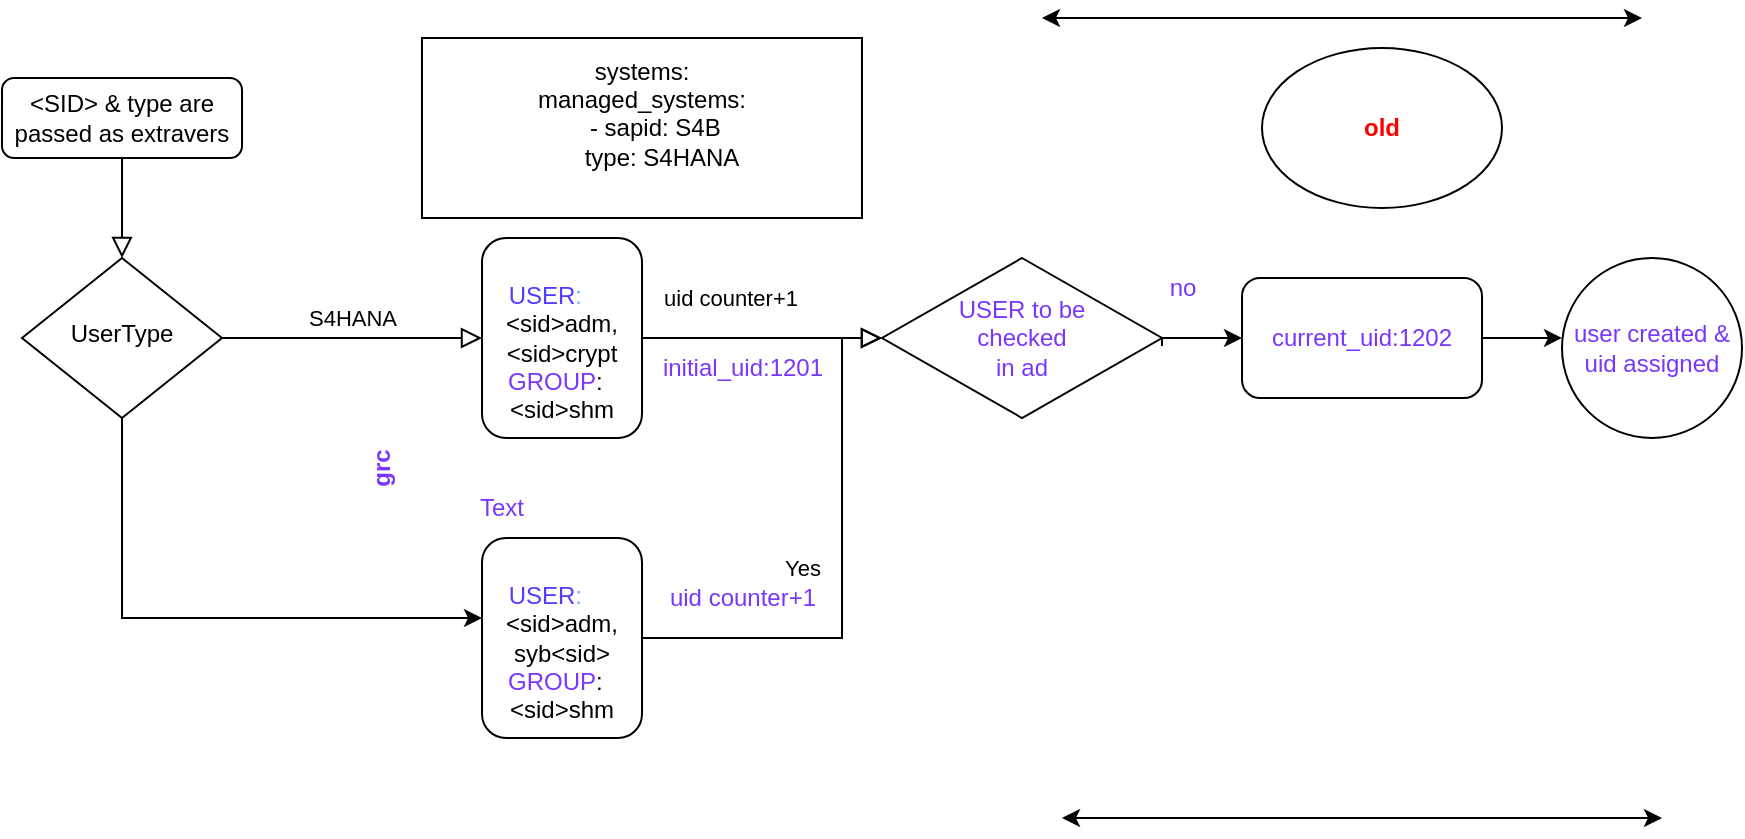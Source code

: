 <mxfile version="20.3.0" type="github" pages="3">
  <diagram id="C5RBs43oDa-KdzZeNtuy" name="exitsing">
    <mxGraphModel dx="1038" dy="536" grid="1" gridSize="10" guides="1" tooltips="1" connect="1" arrows="1" fold="1" page="1" pageScale="1" pageWidth="827" pageHeight="1169" math="0" shadow="0">
      <root>
        <mxCell id="WIyWlLk6GJQsqaUBKTNV-0" />
        <mxCell id="WIyWlLk6GJQsqaUBKTNV-1" parent="WIyWlLk6GJQsqaUBKTNV-0" />
        <mxCell id="WIyWlLk6GJQsqaUBKTNV-2" value="" style="rounded=0;html=1;jettySize=auto;orthogonalLoop=1;fontSize=11;endArrow=block;endFill=0;endSize=8;strokeWidth=1;shadow=0;labelBackgroundColor=none;edgeStyle=orthogonalEdgeStyle;" parent="WIyWlLk6GJQsqaUBKTNV-1" source="WIyWlLk6GJQsqaUBKTNV-3" target="WIyWlLk6GJQsqaUBKTNV-6" edge="1">
          <mxGeometry relative="1" as="geometry" />
        </mxCell>
        <mxCell id="WIyWlLk6GJQsqaUBKTNV-3" value="&amp;lt;SID&amp;gt; &amp;amp; type are passed as extravers" style="rounded=1;whiteSpace=wrap;html=1;fontSize=12;glass=0;strokeWidth=1;shadow=0;" parent="WIyWlLk6GJQsqaUBKTNV-1" vertex="1">
          <mxGeometry x="160" y="80" width="120" height="40" as="geometry" />
        </mxCell>
        <mxCell id="WIyWlLk6GJQsqaUBKTNV-5" value="S4HANA" style="edgeStyle=orthogonalEdgeStyle;rounded=0;html=1;jettySize=auto;orthogonalLoop=1;fontSize=11;endArrow=block;endFill=0;endSize=8;strokeWidth=1;shadow=0;labelBackgroundColor=none;" parent="WIyWlLk6GJQsqaUBKTNV-1" source="WIyWlLk6GJQsqaUBKTNV-6" target="WIyWlLk6GJQsqaUBKTNV-7" edge="1">
          <mxGeometry y="10" relative="1" as="geometry">
            <mxPoint as="offset" />
          </mxGeometry>
        </mxCell>
        <mxCell id="WIyWlLk6GJQsqaUBKTNV-6" value="UserType" style="rhombus;whiteSpace=wrap;html=1;shadow=0;fontFamily=Helvetica;fontSize=12;align=center;strokeWidth=1;spacing=6;spacingTop=-4;" parent="WIyWlLk6GJQsqaUBKTNV-1" vertex="1">
          <mxGeometry x="170" y="170" width="100" height="80" as="geometry" />
        </mxCell>
        <mxCell id="WIyWlLk6GJQsqaUBKTNV-7" value="&lt;div&gt;&lt;font color=&quot;#75ACFF&quot;&gt;&lt;font color=&quot;#513DFF&quot;&gt;&amp;nbsp;&amp;nbsp;&amp;nbsp;&amp;nbsp;&amp;nbsp;&amp;nbsp;&amp;nbsp;&amp;nbsp;&amp;nbsp;&amp;nbsp;&amp;nbsp;&amp;nbsp;&amp;nbsp;&amp;nbsp;&amp;nbsp;&amp;nbsp; USER&lt;/font&gt;:&amp;nbsp;&amp;nbsp;&amp;nbsp;&amp;nbsp;&amp;nbsp; &lt;/font&gt;&amp;lt;sid&amp;gt;adm,&amp;lt;sid&amp;gt;crypt&lt;font color=&quot;#7936FF&quot;&gt;&lt;br&gt;&lt;/font&gt;&lt;/div&gt;&lt;div&gt;&lt;font color=&quot;#7936FF&quot;&gt;GROUP&lt;/font&gt;:&amp;nbsp;&amp;nbsp; &amp;lt;sid&amp;gt;shm&lt;br&gt;&lt;/div&gt;" style="rounded=1;whiteSpace=wrap;html=1;fontSize=12;glass=0;strokeWidth=1;shadow=0;" parent="WIyWlLk6GJQsqaUBKTNV-1" vertex="1">
          <mxGeometry x="400" y="160" width="80" height="100" as="geometry" />
        </mxCell>
        <mxCell id="FwgK8M5c50l9ff9xIDoa-0" value="&lt;div&gt;systems:&lt;/div&gt;&lt;div&gt;managed_systems:&lt;/div&gt;&amp;nbsp;&amp;nbsp;&amp;nbsp; - sapid: S4B&lt;br&gt;&amp;nbsp;&amp;nbsp;&amp;nbsp;&amp;nbsp;&amp;nbsp; type: S4HANA&lt;br&gt;&amp;nbsp;&amp;nbsp;&amp;nbsp; " style="whiteSpace=wrap;html=1;" parent="WIyWlLk6GJQsqaUBKTNV-1" vertex="1">
          <mxGeometry x="370" y="60" width="220" height="90" as="geometry" />
        </mxCell>
        <mxCell id="FwgK8M5c50l9ff9xIDoa-1" value="uid counter+1" style="edgeStyle=orthogonalEdgeStyle;rounded=0;html=1;jettySize=auto;orthogonalLoop=1;fontSize=11;endArrow=block;endFill=0;endSize=8;strokeWidth=1;shadow=0;labelBackgroundColor=none;exitX=1;exitY=0.5;exitDx=0;exitDy=0;" parent="WIyWlLk6GJQsqaUBKTNV-1" source="WIyWlLk6GJQsqaUBKTNV-7" edge="1">
          <mxGeometry x="-0.273" y="20" relative="1" as="geometry">
            <mxPoint as="offset" />
            <mxPoint x="500" y="210" as="sourcePoint" />
            <mxPoint x="600" y="210" as="targetPoint" />
            <Array as="points">
              <mxPoint x="540" y="210" />
              <mxPoint x="540" y="210" />
            </Array>
          </mxGeometry>
        </mxCell>
        <mxCell id="FwgK8M5c50l9ff9xIDoa-9" style="edgeStyle=orthogonalEdgeStyle;rounded=0;orthogonalLoop=1;jettySize=auto;html=1;exitX=1;exitY=0.5;exitDx=0;exitDy=0;fontColor=#7936FF;entryX=0;entryY=0.444;entryDx=0;entryDy=0;entryPerimeter=0;" parent="WIyWlLk6GJQsqaUBKTNV-1" source="FwgK8M5c50l9ff9xIDoa-2" target="FwgK8M5c50l9ff9xIDoa-10" edge="1">
          <mxGeometry relative="1" as="geometry">
            <mxPoint x="900" y="210" as="targetPoint" />
          </mxGeometry>
        </mxCell>
        <mxCell id="FwgK8M5c50l9ff9xIDoa-2" value="current_uid:1202" style="rounded=1;whiteSpace=wrap;html=1;fontColor=#7936FF;" parent="WIyWlLk6GJQsqaUBKTNV-1" vertex="1">
          <mxGeometry x="780" y="180" width="120" height="60" as="geometry" />
        </mxCell>
        <mxCell id="FwgK8M5c50l9ff9xIDoa-3" value="USER to be &lt;br&gt;checked&lt;br&gt; in ad " style="rhombus;whiteSpace=wrap;html=1;fontColor=#7936FF;" parent="WIyWlLk6GJQsqaUBKTNV-1" vertex="1">
          <mxGeometry x="600" y="170" width="140" height="80" as="geometry" />
        </mxCell>
        <mxCell id="FwgK8M5c50l9ff9xIDoa-7" value="Text" style="text;html=1;strokeColor=none;fillColor=none;align=center;verticalAlign=middle;whiteSpace=wrap;rounded=0;fontColor=#7936FF;" parent="WIyWlLk6GJQsqaUBKTNV-1" vertex="1">
          <mxGeometry x="380" y="280" width="60" height="30" as="geometry" />
        </mxCell>
        <mxCell id="FwgK8M5c50l9ff9xIDoa-10" value="user created &amp;amp; uid assigned" style="ellipse;whiteSpace=wrap;html=1;aspect=fixed;fontColor=#7936FF;" parent="WIyWlLk6GJQsqaUBKTNV-1" vertex="1">
          <mxGeometry x="940" y="170" width="90" height="90" as="geometry" />
        </mxCell>
        <mxCell id="FwgK8M5c50l9ff9xIDoa-12" value="initial_uid:1201" style="text;html=1;align=center;verticalAlign=middle;resizable=0;points=[];autosize=1;strokeColor=none;fillColor=none;fontColor=#7936FF;" parent="WIyWlLk6GJQsqaUBKTNV-1" vertex="1">
          <mxGeometry x="480" y="210" width="100" height="30" as="geometry" />
        </mxCell>
        <mxCell id="FwgK8M5c50l9ff9xIDoa-14" value="" style="endArrow=classic;html=1;rounded=0;fontColor=#7936FF;exitX=0.5;exitY=1;exitDx=0;exitDy=0;" parent="WIyWlLk6GJQsqaUBKTNV-1" source="WIyWlLk6GJQsqaUBKTNV-6" edge="1">
          <mxGeometry width="50" height="50" relative="1" as="geometry">
            <mxPoint x="480" y="320" as="sourcePoint" />
            <mxPoint x="400" y="350" as="targetPoint" />
            <Array as="points">
              <mxPoint x="220" y="350" />
            </Array>
          </mxGeometry>
        </mxCell>
        <mxCell id="FwgK8M5c50l9ff9xIDoa-15" value="&lt;div&gt;&lt;font color=&quot;#75ACFF&quot;&gt;&lt;font color=&quot;#513DFF&quot;&gt;&amp;nbsp;&amp;nbsp;&amp;nbsp;&amp;nbsp;&amp;nbsp;&amp;nbsp;&amp;nbsp;&amp;nbsp;&amp;nbsp;&amp;nbsp;&amp;nbsp;&amp;nbsp;&amp;nbsp;&amp;nbsp;&amp;nbsp;&amp;nbsp; USER&lt;/font&gt;:&amp;nbsp;&amp;nbsp;&amp;nbsp;&amp;nbsp;&amp;nbsp; &lt;/font&gt;&amp;lt;sid&amp;gt;adm,&lt;/div&gt;&lt;div&gt;syb&amp;lt;sid&amp;gt;&lt;font color=&quot;#7936FF&quot;&gt;&lt;br&gt;&lt;/font&gt;&lt;/div&gt;&lt;div&gt;&lt;font color=&quot;#7936FF&quot;&gt;GROUP&lt;/font&gt;:&amp;nbsp;&amp;nbsp; &amp;lt;sid&amp;gt;shm&lt;br&gt;&lt;/div&gt;" style="rounded=1;whiteSpace=wrap;html=1;fontSize=12;glass=0;strokeWidth=1;shadow=0;" parent="WIyWlLk6GJQsqaUBKTNV-1" vertex="1">
          <mxGeometry x="400" y="310" width="80" height="100" as="geometry" />
        </mxCell>
        <mxCell id="FwgK8M5c50l9ff9xIDoa-16" value="&lt;b&gt;grc&lt;/b&gt;" style="text;html=1;strokeColor=none;fillColor=none;align=center;verticalAlign=middle;whiteSpace=wrap;rounded=0;fontColor=#7936FF;rotation=270;" parent="WIyWlLk6GJQsqaUBKTNV-1" vertex="1">
          <mxGeometry x="320" y="260" width="60" height="30" as="geometry" />
        </mxCell>
        <mxCell id="FwgK8M5c50l9ff9xIDoa-17" value="Yes" style="rounded=0;html=1;jettySize=auto;orthogonalLoop=1;fontSize=11;endArrow=block;endFill=0;endSize=8;strokeWidth=1;shadow=0;labelBackgroundColor=none;edgeStyle=orthogonalEdgeStyle;exitX=1;exitY=0.5;exitDx=0;exitDy=0;" parent="WIyWlLk6GJQsqaUBKTNV-1" source="FwgK8M5c50l9ff9xIDoa-15" target="FwgK8M5c50l9ff9xIDoa-3" edge="1">
          <mxGeometry y="20" relative="1" as="geometry">
            <mxPoint as="offset" />
            <mxPoint x="530" y="340" as="sourcePoint" />
            <mxPoint x="650" y="270" as="targetPoint" />
            <Array as="points">
              <mxPoint x="580" y="360" />
              <mxPoint x="580" y="210" />
            </Array>
          </mxGeometry>
        </mxCell>
        <mxCell id="FwgK8M5c50l9ff9xIDoa-18" value="uid counter+1" style="text;html=1;align=center;verticalAlign=middle;resizable=0;points=[];autosize=1;strokeColor=none;fillColor=none;fontColor=#7936FF;" parent="WIyWlLk6GJQsqaUBKTNV-1" vertex="1">
          <mxGeometry x="485" y="325" width="90" height="30" as="geometry" />
        </mxCell>
        <mxCell id="FwgK8M5c50l9ff9xIDoa-25" value="no" style="text;html=1;align=center;verticalAlign=middle;resizable=0;points=[];autosize=1;strokeColor=none;fillColor=none;fontColor=#7936FF;" parent="WIyWlLk6GJQsqaUBKTNV-1" vertex="1">
          <mxGeometry x="730" y="170" width="40" height="30" as="geometry" />
        </mxCell>
        <mxCell id="FwgK8M5c50l9ff9xIDoa-30" style="edgeStyle=orthogonalEdgeStyle;rounded=0;orthogonalLoop=1;jettySize=auto;html=1;fontColor=#7936FF;entryX=0;entryY=0.5;entryDx=0;entryDy=0;" parent="WIyWlLk6GJQsqaUBKTNV-1" target="FwgK8M5c50l9ff9xIDoa-2" edge="1">
          <mxGeometry relative="1" as="geometry">
            <mxPoint x="790" y="219.96" as="targetPoint" />
            <mxPoint x="740" y="214" as="sourcePoint" />
            <Array as="points">
              <mxPoint x="740" y="210" />
            </Array>
          </mxGeometry>
        </mxCell>
        <mxCell id="FwgK8M5c50l9ff9xIDoa-38" value="&lt;b&gt;&lt;font color=&quot;#FF0000&quot;&gt;old&lt;/font&gt;&lt;/b&gt;" style="ellipse;whiteSpace=wrap;html=1;fontColor=#7936FF;" parent="WIyWlLk6GJQsqaUBKTNV-1" vertex="1">
          <mxGeometry x="790" y="65" width="120" height="80" as="geometry" />
        </mxCell>
        <mxCell id="FwgK8M5c50l9ff9xIDoa-42" value="" style="endArrow=classic;startArrow=classic;html=1;rounded=0;fontColor=#0000CC;" parent="WIyWlLk6GJQsqaUBKTNV-1" edge="1">
          <mxGeometry width="50" height="50" relative="1" as="geometry">
            <mxPoint x="680" y="50" as="sourcePoint" />
            <mxPoint x="980" y="50" as="targetPoint" />
            <Array as="points">
              <mxPoint x="780" y="50" />
            </Array>
          </mxGeometry>
        </mxCell>
        <mxCell id="FwgK8M5c50l9ff9xIDoa-43" value="" style="endArrow=classic;startArrow=classic;html=1;rounded=0;fontColor=#0000CC;" parent="WIyWlLk6GJQsqaUBKTNV-1" edge="1">
          <mxGeometry width="50" height="50" relative="1" as="geometry">
            <mxPoint x="690" y="450" as="sourcePoint" />
            <mxPoint x="990" y="450" as="targetPoint" />
            <Array as="points" />
          </mxGeometry>
        </mxCell>
      </root>
    </mxGraphModel>
  </diagram>
  <diagram name="new_module" id="cRBEYSHKqkKAhu40CJvH">
    <mxGraphModel dx="1483" dy="766" grid="1" gridSize="10" guides="1" tooltips="1" connect="1" arrows="1" fold="1" page="1" pageScale="1" pageWidth="827" pageHeight="1169" math="0" shadow="0">
      <root>
        <mxCell id="rQAxsCEUXnpgaPKgUiQl-0" />
        <mxCell id="rQAxsCEUXnpgaPKgUiQl-1" parent="rQAxsCEUXnpgaPKgUiQl-0" />
        <mxCell id="rQAxsCEUXnpgaPKgUiQl-2" value="" style="rounded=0;html=1;jettySize=auto;orthogonalLoop=1;fontSize=11;endArrow=block;endFill=0;endSize=8;strokeWidth=1;shadow=0;labelBackgroundColor=none;edgeStyle=orthogonalEdgeStyle;" edge="1" parent="rQAxsCEUXnpgaPKgUiQl-1" source="rQAxsCEUXnpgaPKgUiQl-3" target="rQAxsCEUXnpgaPKgUiQl-5">
          <mxGeometry relative="1" as="geometry" />
        </mxCell>
        <mxCell id="rQAxsCEUXnpgaPKgUiQl-3" value="&amp;lt;SID&amp;gt; &amp;amp; type are passed as extravers" style="rounded=1;whiteSpace=wrap;html=1;fontSize=12;glass=0;strokeWidth=1;shadow=0;" vertex="1" parent="rQAxsCEUXnpgaPKgUiQl-1">
          <mxGeometry x="140" y="80" width="120" height="40" as="geometry" />
        </mxCell>
        <mxCell id="rQAxsCEUXnpgaPKgUiQl-5" value="UserType" style="rhombus;whiteSpace=wrap;html=1;shadow=0;fontFamily=Helvetica;fontSize=12;align=center;strokeWidth=1;spacing=6;spacingTop=-4;" vertex="1" parent="rQAxsCEUXnpgaPKgUiQl-1">
          <mxGeometry x="160" y="200" width="80" height="80" as="geometry" />
        </mxCell>
        <mxCell id="rQAxsCEUXnpgaPKgUiQl-6" value="&lt;div&gt;&lt;font color=&quot;#75ACFF&quot;&gt;&lt;font color=&quot;#513DFF&quot;&gt;&amp;nbsp;&amp;nbsp;&amp;nbsp;&amp;nbsp;&amp;nbsp;&amp;nbsp;&amp;nbsp;&amp;nbsp;&amp;nbsp;&amp;nbsp;&amp;nbsp;&amp;nbsp;&amp;nbsp;&amp;nbsp;&amp;nbsp;&amp;nbsp; USER&lt;/font&gt;:&amp;nbsp;&amp;nbsp;&amp;nbsp;&amp;nbsp;&amp;nbsp; &lt;/font&gt;&amp;lt;sid&amp;gt;adm,&amp;lt;sid&amp;gt;crypt&lt;font color=&quot;#7936FF&quot;&gt;&lt;br&gt;&lt;/font&gt;&lt;/div&gt;&lt;div&gt;&lt;font color=&quot;#7936FF&quot;&gt;GROUP&lt;/font&gt;:&amp;nbsp;&amp;nbsp; &amp;lt;sid&amp;gt;shm&lt;br&gt;&lt;/div&gt;" style="rounded=1;whiteSpace=wrap;html=1;fontSize=12;glass=0;strokeWidth=1;shadow=0;" vertex="1" parent="rQAxsCEUXnpgaPKgUiQl-1">
          <mxGeometry x="400" y="190" width="80" height="100" as="geometry" />
        </mxCell>
        <mxCell id="rQAxsCEUXnpgaPKgUiQl-7" value="&lt;div&gt;systems:&lt;/div&gt;&lt;div&gt;managed_systems:&lt;/div&gt;&amp;nbsp;&amp;nbsp;&amp;nbsp; - sapid: S4B&lt;br&gt;&amp;nbsp;&amp;nbsp;&amp;nbsp;&amp;nbsp;&amp;nbsp; type: S4HANA&lt;br&gt;&amp;nbsp;&amp;nbsp;&amp;nbsp; " style="whiteSpace=wrap;html=1;" vertex="1" parent="rQAxsCEUXnpgaPKgUiQl-1">
          <mxGeometry x="370" y="10" width="220" height="90" as="geometry" />
        </mxCell>
        <mxCell id="Ormcc3L16zu6uYNdKYH3-41" value="" style="edgeStyle=orthogonalEdgeStyle;rounded=0;orthogonalLoop=1;jettySize=auto;html=1;" edge="1" parent="rQAxsCEUXnpgaPKgUiQl-1" source="rQAxsCEUXnpgaPKgUiQl-11" target="Ormcc3L16zu6uYNdKYH3-32">
          <mxGeometry relative="1" as="geometry" />
        </mxCell>
        <mxCell id="rQAxsCEUXnpgaPKgUiQl-11" value="USER to be &lt;br&gt;checked&lt;br&gt; in ad " style="rhombus;whiteSpace=wrap;html=1;fontColor=#7936FF;" vertex="1" parent="rQAxsCEUXnpgaPKgUiQl-1">
          <mxGeometry x="670" y="200" width="140" height="80" as="geometry" />
        </mxCell>
        <mxCell id="rQAxsCEUXnpgaPKgUiQl-16" value="&lt;div&gt;&lt;font color=&quot;#75ACFF&quot;&gt;&lt;font color=&quot;#513DFF&quot;&gt;&amp;nbsp;&amp;nbsp;&amp;nbsp;&amp;nbsp;&amp;nbsp;&amp;nbsp;&amp;nbsp;&amp;nbsp;&amp;nbsp;&amp;nbsp;&amp;nbsp;&amp;nbsp;&amp;nbsp;&amp;nbsp;&amp;nbsp;&amp;nbsp; USER&lt;/font&gt;:&amp;nbsp;&amp;nbsp;&amp;nbsp;&amp;nbsp;&amp;nbsp; &lt;/font&gt;&amp;lt;sid&amp;gt;adm,&lt;/div&gt;&lt;div&gt;syb&amp;lt;sid&amp;gt;&lt;font color=&quot;#7936FF&quot;&gt;&lt;br&gt;&lt;/font&gt;&lt;/div&gt;&lt;div&gt;&lt;font color=&quot;#7936FF&quot;&gt;GROUP&lt;/font&gt;:&amp;nbsp;&amp;nbsp; &amp;lt;sid&amp;gt;shm&lt;br&gt;&lt;/div&gt;" style="rounded=1;whiteSpace=wrap;html=1;fontSize=12;glass=0;strokeWidth=1;shadow=0;" vertex="1" parent="rQAxsCEUXnpgaPKgUiQl-1">
          <mxGeometry x="414" y="310" width="80" height="100" as="geometry" />
        </mxCell>
        <mxCell id="rQAxsCEUXnpgaPKgUiQl-17" value="&lt;b&gt;grc&lt;/b&gt;" style="text;html=1;strokeColor=none;fillColor=none;align=center;verticalAlign=middle;whiteSpace=wrap;rounded=0;fontColor=#7936FF;rotation=0;" vertex="1" parent="rQAxsCEUXnpgaPKgUiQl-1">
          <mxGeometry x="280" y="315" width="60" height="30" as="geometry" />
        </mxCell>
        <mxCell id="rQAxsCEUXnpgaPKgUiQl-31" value="dynamically assigned uid within range " style="text;html=1;strokeColor=none;fillColor=none;align=center;verticalAlign=middle;whiteSpace=wrap;rounded=0;fontColor=#7936FF;" vertex="1" parent="rQAxsCEUXnpgaPKgUiQl-1">
          <mxGeometry x="1100" y="250" width="90" height="60" as="geometry" />
        </mxCell>
        <mxCell id="rQAxsCEUXnpgaPKgUiQl-34" value="" style="endArrow=classic;startArrow=classic;html=1;rounded=0;fontColor=#0000CC;" edge="1" parent="rQAxsCEUXnpgaPKgUiQl-1">
          <mxGeometry width="50" height="50" relative="1" as="geometry">
            <mxPoint x="650" y="40" as="sourcePoint" />
            <mxPoint x="950" y="40" as="targetPoint" />
            <Array as="points">
              <mxPoint x="750" y="40" />
            </Array>
          </mxGeometry>
        </mxCell>
        <mxCell id="rQAxsCEUXnpgaPKgUiQl-35" value="" style="endArrow=classic;startArrow=classic;html=1;rounded=0;fontColor=#0000CC;" edge="1" parent="rQAxsCEUXnpgaPKgUiQl-1">
          <mxGeometry width="50" height="50" relative="1" as="geometry">
            <mxPoint x="1050" y="420" as="sourcePoint" />
            <mxPoint x="1350" y="420" as="targetPoint" />
            <Array as="points" />
          </mxGeometry>
        </mxCell>
        <mxCell id="rQAxsCEUXnpgaPKgUiQl-36" value="&lt;h1&gt;Python Module&lt;br&gt;&lt;/h1&gt;&lt;p&gt;custom module need to be created&lt;br&gt;&lt;/p&gt;" style="text;html=1;strokeColor=none;fillColor=none;spacing=5;spacingTop=-20;whiteSpace=wrap;overflow=hidden;rounded=0;fontColor=#0000CC;" vertex="1" parent="rQAxsCEUXnpgaPKgUiQl-1">
          <mxGeometry x="1090" y="307.5" width="190" height="75" as="geometry" />
        </mxCell>
        <mxCell id="Ormcc3L16zu6uYNdKYH3-2" value="" style="endArrow=classic;html=1;rounded=0;exitX=1;exitY=0.5;exitDx=0;exitDy=0;" edge="1" parent="rQAxsCEUXnpgaPKgUiQl-1" source="rQAxsCEUXnpgaPKgUiQl-6" target="rQAxsCEUXnpgaPKgUiQl-11">
          <mxGeometry width="50" height="50" relative="1" as="geometry">
            <mxPoint x="500" y="300" as="sourcePoint" />
            <mxPoint x="660" y="240" as="targetPoint" />
            <Array as="points" />
          </mxGeometry>
        </mxCell>
        <mxCell id="Ormcc3L16zu6uYNdKYH3-52" value="" style="edgeStyle=orthogonalEdgeStyle;rounded=0;orthogonalLoop=1;jettySize=auto;html=1;" edge="1" parent="rQAxsCEUXnpgaPKgUiQl-1" source="Ormcc3L16zu6uYNdKYH3-32" target="Ormcc3L16zu6uYNdKYH3-51">
          <mxGeometry relative="1" as="geometry" />
        </mxCell>
        <mxCell id="Ormcc3L16zu6uYNdKYH3-32" value="username&lt;br&gt;exists ?" style="rhombus;whiteSpace=wrap;html=1;fontColor=#7936FF;" vertex="1" parent="rQAxsCEUXnpgaPKgUiQl-1">
          <mxGeometry x="890" y="200" width="81" height="80" as="geometry" />
        </mxCell>
        <mxCell id="Ormcc3L16zu6uYNdKYH3-35" style="edgeStyle=orthogonalEdgeStyle;rounded=0;orthogonalLoop=1;jettySize=auto;html=1;fontColor=#7936FF;" edge="1" parent="rQAxsCEUXnpgaPKgUiQl-1">
          <mxGeometry relative="1" as="geometry">
            <mxPoint x="1020" y="240" as="targetPoint" />
            <mxPoint x="970" y="240" as="sourcePoint" />
            <Array as="points">
              <mxPoint x="1020" y="240" />
            </Array>
          </mxGeometry>
        </mxCell>
        <mxCell id="Ormcc3L16zu6uYNdKYH3-36" value="uid check" style="rhombus;whiteSpace=wrap;html=1;fontColor=#7936FF;" vertex="1" parent="rQAxsCEUXnpgaPKgUiQl-1">
          <mxGeometry x="1020" y="200" width="80" height="80" as="geometry" />
        </mxCell>
        <mxCell id="Ormcc3L16zu6uYNdKYH3-37" style="edgeStyle=orthogonalEdgeStyle;rounded=0;orthogonalLoop=1;jettySize=auto;html=1;fontColor=#7936FF;" edge="1" parent="rQAxsCEUXnpgaPKgUiQl-1">
          <mxGeometry relative="1" as="geometry">
            <mxPoint x="1190" y="240" as="targetPoint" />
            <mxPoint x="1110" y="240" as="sourcePoint" />
            <Array as="points">
              <mxPoint x="1100" y="240" />
              <mxPoint x="1100" y="240" />
            </Array>
          </mxGeometry>
        </mxCell>
        <mxCell id="Ormcc3L16zu6uYNdKYH3-38" value="available uid" style="text;html=1;align=center;verticalAlign=middle;resizable=0;points=[];autosize=1;strokeColor=none;fillColor=none;fontColor=#7936FF;" vertex="1" parent="rQAxsCEUXnpgaPKgUiQl-1">
          <mxGeometry x="1100" y="200" width="90" height="30" as="geometry" />
        </mxCell>
        <mxCell id="Ormcc3L16zu6uYNdKYH3-60" value="" style="edgeStyle=orthogonalEdgeStyle;rounded=0;orthogonalLoop=1;jettySize=auto;html=1;" edge="1" parent="rQAxsCEUXnpgaPKgUiQl-1" source="Ormcc3L16zu6uYNdKYH3-39">
          <mxGeometry relative="1" as="geometry">
            <mxPoint x="1370" y="235" as="targetPoint" />
          </mxGeometry>
        </mxCell>
        <mxCell id="Ormcc3L16zu6uYNdKYH3-39" value="user created &amp;amp; uid assigned" style="ellipse;whiteSpace=wrap;html=1;aspect=fixed;fontColor=#7936FF;" vertex="1" parent="rQAxsCEUXnpgaPKgUiQl-1">
          <mxGeometry x="1190" y="190" width="90" height="90" as="geometry" />
        </mxCell>
        <mxCell id="Ormcc3L16zu6uYNdKYH3-40" value="&lt;font color=&quot;#0000CC&quot;&gt;new&lt;/font&gt;" style="ellipse;whiteSpace=wrap;html=1;fontColor=#FF0000;" vertex="1" parent="rQAxsCEUXnpgaPKgUiQl-1">
          <mxGeometry x="1050" y="140" width="120" height="50" as="geometry" />
        </mxCell>
        <mxCell id="Ormcc3L16zu6uYNdKYH3-43" value="yes" style="text;html=1;strokeColor=none;fillColor=none;align=center;verticalAlign=middle;whiteSpace=wrap;rounded=0;fontColor=#7936FF;" vertex="1" parent="rQAxsCEUXnpgaPKgUiQl-1">
          <mxGeometry x="810" y="200" width="60" height="30" as="geometry" />
        </mxCell>
        <mxCell id="Ormcc3L16zu6uYNdKYH3-49" value="s4hana" style="text;html=1;align=center;verticalAlign=middle;resizable=0;points=[];autosize=1;strokeColor=none;fillColor=none;" vertex="1" parent="rQAxsCEUXnpgaPKgUiQl-1">
          <mxGeometry x="280" y="200" width="60" height="30" as="geometry" />
        </mxCell>
        <mxCell id="Ormcc3L16zu6uYNdKYH3-55" value="" style="edgeStyle=orthogonalEdgeStyle;rounded=0;orthogonalLoop=1;jettySize=auto;html=1;" edge="1" parent="rQAxsCEUXnpgaPKgUiQl-1" source="Ormcc3L16zu6uYNdKYH3-51" target="Ormcc3L16zu6uYNdKYH3-54">
          <mxGeometry relative="1" as="geometry" />
        </mxCell>
        <mxCell id="Ormcc3L16zu6uYNdKYH3-51" value="user exists in the ad" style="whiteSpace=wrap;html=1;aspect=fixed;" vertex="1" parent="rQAxsCEUXnpgaPKgUiQl-1">
          <mxGeometry x="891" y="340" width="80" height="80" as="geometry" />
        </mxCell>
        <mxCell id="Ormcc3L16zu6uYNdKYH3-53" value="yes" style="text;html=1;align=center;verticalAlign=middle;resizable=0;points=[];autosize=1;strokeColor=none;fillColor=none;" vertex="1" parent="rQAxsCEUXnpgaPKgUiQl-1">
          <mxGeometry x="950" y="285" width="40" height="30" as="geometry" />
        </mxCell>
        <mxCell id="Ormcc3L16zu6uYNdKYH3-54" value="exit loop &lt;br&gt;display the message:&lt;br&gt;go to next user" style="ellipse;whiteSpace=wrap;html=1;" vertex="1" parent="rQAxsCEUXnpgaPKgUiQl-1">
          <mxGeometry x="871" y="470" width="120" height="80" as="geometry" />
        </mxCell>
        <mxCell id="Ormcc3L16zu6uYNdKYH3-56" value="" style="endArrow=classic;html=1;rounded=0;entryX=0.5;entryY=1;entryDx=0;entryDy=0;" edge="1" parent="rQAxsCEUXnpgaPKgUiQl-1" target="rQAxsCEUXnpgaPKgUiQl-11">
          <mxGeometry width="50" height="50" relative="1" as="geometry">
            <mxPoint x="870" y="510" as="sourcePoint" />
            <mxPoint x="880" y="380" as="targetPoint" />
            <Array as="points">
              <mxPoint x="740" y="510" />
            </Array>
          </mxGeometry>
        </mxCell>
        <mxCell id="Ormcc3L16zu6uYNdKYH3-58" value="" style="endArrow=classic;html=1;rounded=0;entryX=0.5;entryY=0;entryDx=0;entryDy=0;exitX=0.5;exitY=0;exitDx=0;exitDy=0;" edge="1" parent="rQAxsCEUXnpgaPKgUiQl-1" source="Ormcc3L16zu6uYNdKYH3-61" target="rQAxsCEUXnpgaPKgUiQl-11">
          <mxGeometry width="50" height="50" relative="1" as="geometry">
            <mxPoint x="1241" y="190" as="sourcePoint" />
            <mxPoint x="751" y="80" as="targetPoint" />
            <Array as="points">
              <mxPoint x="1440" y="80" />
              <mxPoint x="1241" y="80" />
              <mxPoint x="740" y="80" />
            </Array>
          </mxGeometry>
        </mxCell>
        <mxCell id="Ormcc3L16zu6uYNdKYH3-61" value="&lt;font color=&quot;#3333FF&quot;&gt;more user exists?&lt;br&gt;(in that type)&lt;/font&gt;" style="rhombus;whiteSpace=wrap;html=1;" vertex="1" parent="rQAxsCEUXnpgaPKgUiQl-1">
          <mxGeometry x="1370" y="162.5" width="140" height="145" as="geometry" />
        </mxCell>
        <mxCell id="Ormcc3L16zu6uYNdKYH3-62" value="yes" style="text;html=1;align=center;verticalAlign=middle;resizable=0;points=[];autosize=1;strokeColor=none;fillColor=none;" vertex="1" parent="rQAxsCEUXnpgaPKgUiQl-1">
          <mxGeometry x="1360" y="105" width="40" height="30" as="geometry" />
        </mxCell>
        <mxCell id="Ormcc3L16zu6uYNdKYH3-63" value="no" style="text;html=1;align=center;verticalAlign=middle;resizable=0;points=[];autosize=1;strokeColor=none;fillColor=none;" vertex="1" parent="rQAxsCEUXnpgaPKgUiQl-1">
          <mxGeometry x="1460" y="365" width="40" height="30" as="geometry" />
        </mxCell>
        <mxCell id="Ormcc3L16zu6uYNdKYH3-69" value="" style="endArrow=classic;html=1;rounded=0;fontColor=#FF0000;exitX=1;exitY=0.5;exitDx=0;exitDy=0;entryX=0;entryY=0.5;entryDx=0;entryDy=0;" edge="1" parent="rQAxsCEUXnpgaPKgUiQl-1" source="rQAxsCEUXnpgaPKgUiQl-5" target="rQAxsCEUXnpgaPKgUiQl-6">
          <mxGeometry width="50" height="50" relative="1" as="geometry">
            <mxPoint x="290" y="240" as="sourcePoint" />
            <mxPoint x="340" y="190" as="targetPoint" />
          </mxGeometry>
        </mxCell>
        <mxCell id="Ormcc3L16zu6uYNdKYH3-70" value="&lt;font color=&quot;#3333FF&quot;&gt;no&lt;/font&gt;" style="text;html=1;align=center;verticalAlign=middle;resizable=0;points=[];autosize=1;strokeColor=none;fillColor=none;fontColor=#FF0000;" vertex="1" parent="rQAxsCEUXnpgaPKgUiQl-1">
          <mxGeometry x="970" y="205" width="40" height="30" as="geometry" />
        </mxCell>
        <mxCell id="Ormcc3L16zu6uYNdKYH3-72" value="" style="endArrow=classic;html=1;rounded=0;fontColor=#3333FF;exitX=0.5;exitY=1;exitDx=0;exitDy=0;entryX=0;entryY=0.5;entryDx=0;entryDy=0;" edge="1" parent="rQAxsCEUXnpgaPKgUiQl-1" source="Ormcc3L16zu6uYNdKYH3-61" target="rQAxsCEUXnpgaPKgUiQl-5">
          <mxGeometry width="50" height="50" relative="1" as="geometry">
            <mxPoint x="1460" y="370" as="sourcePoint" />
            <mxPoint x="80" y="240" as="targetPoint" />
            <Array as="points">
              <mxPoint x="1440" y="600" />
              <mxPoint x="80" y="600" />
              <mxPoint x="80" y="240" />
            </Array>
          </mxGeometry>
        </mxCell>
        <mxCell id="Ormcc3L16zu6uYNdKYH3-73" value="" style="endArrow=classic;html=1;rounded=0;fontColor=#3333FF;entryX=0;entryY=0.5;entryDx=0;entryDy=0;" edge="1" parent="rQAxsCEUXnpgaPKgUiQl-1" target="rQAxsCEUXnpgaPKgUiQl-16">
          <mxGeometry width="50" height="50" relative="1" as="geometry">
            <mxPoint x="200" y="280" as="sourcePoint" />
            <mxPoint x="240" y="430" as="targetPoint" />
            <Array as="points">
              <mxPoint x="200" y="360" />
            </Array>
          </mxGeometry>
        </mxCell>
        <mxCell id="Ormcc3L16zu6uYNdKYH3-75" value="" style="endArrow=classic;html=1;rounded=0;fontColor=#3333FF;exitX=1.125;exitY=0.5;exitDx=0;exitDy=0;exitPerimeter=0;" edge="1" parent="rQAxsCEUXnpgaPKgUiQl-1" source="rQAxsCEUXnpgaPKgUiQl-16">
          <mxGeometry width="50" height="50" relative="1" as="geometry">
            <mxPoint x="580" y="370" as="sourcePoint" />
            <mxPoint x="600" y="250" as="targetPoint" />
            <Array as="points">
              <mxPoint x="600" y="360" />
            </Array>
          </mxGeometry>
        </mxCell>
        <mxCell id="Ormcc3L16zu6uYNdKYH3-76" value="" style="endArrow=classic;html=1;rounded=0;fontColor=#3333FF;" edge="1" parent="rQAxsCEUXnpgaPKgUiQl-1">
          <mxGeometry width="50" height="50" relative="1" as="geometry">
            <mxPoint x="200" y="360" as="sourcePoint" />
            <mxPoint x="400" y="480" as="targetPoint" />
            <Array as="points">
              <mxPoint x="200" y="480" />
            </Array>
          </mxGeometry>
        </mxCell>
        <mxCell id="Ormcc3L16zu6uYNdKYH3-78" value="USER:&lt;br&gt;GROUPS:" style="whiteSpace=wrap;html=1;aspect=fixed;fontColor=#3333FF;" vertex="1" parent="rQAxsCEUXnpgaPKgUiQl-1">
          <mxGeometry x="410" y="440" width="80" height="80" as="geometry" />
        </mxCell>
        <mxCell id="Ormcc3L16zu6uYNdKYH3-79" value="other user types" style="text;html=1;align=center;verticalAlign=middle;resizable=0;points=[];autosize=1;strokeColor=none;fillColor=none;fontColor=#3333FF;" vertex="1" parent="rQAxsCEUXnpgaPKgUiQl-1">
          <mxGeometry x="235" y="425" width="110" height="30" as="geometry" />
        </mxCell>
        <mxCell id="Ormcc3L16zu6uYNdKYH3-81" value="" style="endArrow=classic;html=1;rounded=0;fontColor=#3333FF;exitX=1;exitY=0.5;exitDx=0;exitDy=0;" edge="1" parent="rQAxsCEUXnpgaPKgUiQl-1" source="Ormcc3L16zu6uYNdKYH3-78">
          <mxGeometry width="50" height="50" relative="1" as="geometry">
            <mxPoint x="510" y="480" as="sourcePoint" />
            <mxPoint x="600" y="370" as="targetPoint" />
            <Array as="points">
              <mxPoint x="600" y="480" />
            </Array>
          </mxGeometry>
        </mxCell>
      </root>
    </mxGraphModel>
  </diagram>
  <diagram id="whm99dVGf_-uLf1OvsAU" name="Page-2">
    <mxGraphModel dx="1038" dy="536" grid="1" gridSize="10" guides="1" tooltips="1" connect="1" arrows="1" fold="1" page="1" pageScale="1" pageWidth="850" pageHeight="1100" math="0" shadow="0">
      <root>
        <mxCell id="0" />
        <mxCell id="1" parent="0" />
      </root>
    </mxGraphModel>
  </diagram>
</mxfile>
